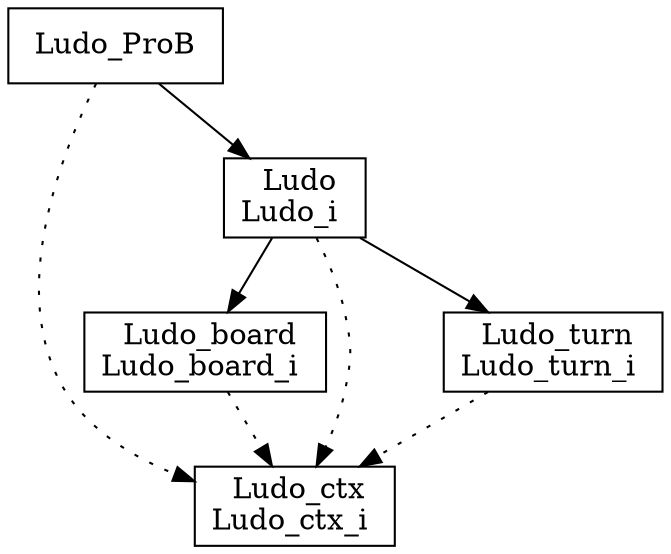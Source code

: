 digraph {
Ludo_ProB [ label=" Ludo_ProB " shape= box ]
Ludo_board_i [ label=" Ludo_board\nLudo_board_i " shape= box ]
Ludo_ctx_i [ label=" Ludo_ctx\nLudo_ctx_i " shape= box ]
Ludo_i [ label=" Ludo\nLudo_i " shape= box ]
Ludo_turn_i [ label=" Ludo_turn\nLudo_turn_i " shape= box ]

"Ludo_i" -> "Ludo_ctx_i" [style= dotted ]
"Ludo_ProB" -> "Ludo_ctx_i" [style= dotted ]
"Ludo_ProB" -> "Ludo_i" []
"Ludo_board_i" -> "Ludo_ctx_i" [style= dotted ]
"Ludo_i" -> "Ludo_board_i" []
"Ludo_i" -> "Ludo_turn_i" []
"Ludo_turn_i" -> "Ludo_ctx_i" [style= dotted ]
}

